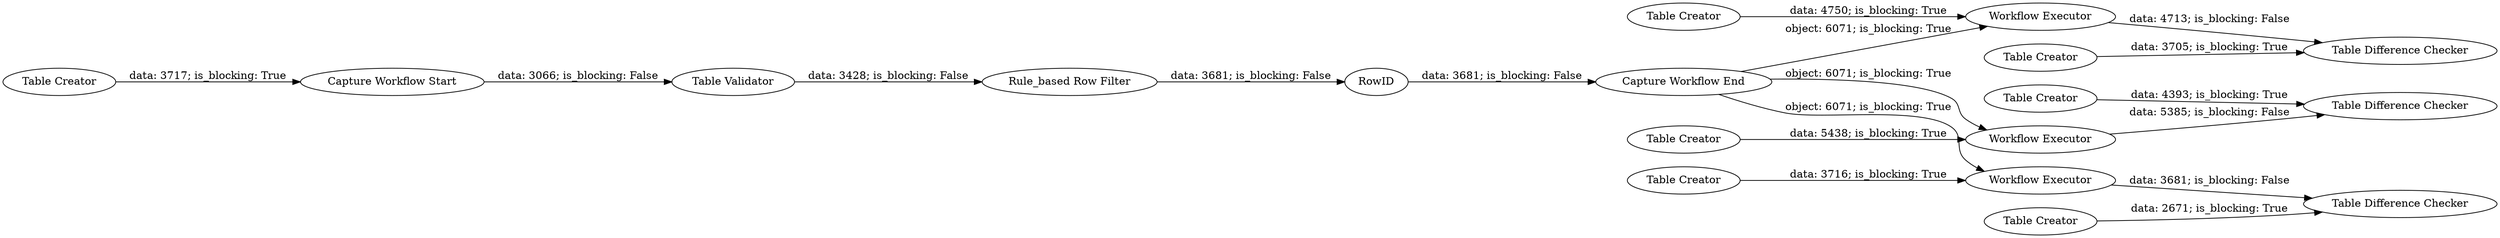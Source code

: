 digraph {
	"3888152913077269727_4" [label="Table Creator"]
	"3888152913077269727_8" [label="Table Creator"]
	"3888152913077269727_17" [label="Rule_based Row Filter"]
	"3888152913077269727_5" [label="Capture Workflow Start"]
	"3888152913077269727_15" [label="Workflow Executor"]
	"3888152913077269727_19" [label="Table Creator"]
	"3888152913077269727_2" [label="Capture Workflow End"]
	"3888152913077269727_21" [label="Table Difference Checker"]
	"3888152913077269727_16" [label="Table Creator"]
	"3888152913077269727_20" [label="Workflow Executor"]
	"3888152913077269727_12" [label="Table Validator"]
	"3888152913077269727_18" [label=RowID]
	"3888152913077269727_22" [label="Table Creator"]
	"3888152913077269727_9" [label="Table Difference Checker"]
	"3888152913077269727_3" [label="Workflow Executor"]
	"3888152913077269727_13" [label="Table Difference Checker"]
	"3888152913077269727_14" [label="Table Creator"]
	"3888152913077269727_10" [label="Table Creator"]
	"3888152913077269727_14" -> "3888152913077269727_13" [label="data: 3705; is_blocking: True"]
	"3888152913077269727_2" -> "3888152913077269727_15" [label="object: 6071; is_blocking: True"]
	"3888152913077269727_19" -> "3888152913077269727_21" [label="data: 4393; is_blocking: True"]
	"3888152913077269727_15" -> "3888152913077269727_13" [label="data: 4713; is_blocking: False"]
	"3888152913077269727_5" -> "3888152913077269727_12" [label="data: 3066; is_blocking: False"]
	"3888152913077269727_2" -> "3888152913077269727_3" [label="object: 6071; is_blocking: True"]
	"3888152913077269727_12" -> "3888152913077269727_17" [label="data: 3428; is_blocking: False"]
	"3888152913077269727_2" -> "3888152913077269727_20" [label="object: 6071; is_blocking: True"]
	"3888152913077269727_4" -> "3888152913077269727_5" [label="data: 3717; is_blocking: True"]
	"3888152913077269727_16" -> "3888152913077269727_15" [label="data: 4750; is_blocking: True"]
	"3888152913077269727_10" -> "3888152913077269727_9" [label="data: 2671; is_blocking: True"]
	"3888152913077269727_8" -> "3888152913077269727_3" [label="data: 3716; is_blocking: True"]
	"3888152913077269727_18" -> "3888152913077269727_2" [label="data: 3681; is_blocking: False"]
	"3888152913077269727_3" -> "3888152913077269727_9" [label="data: 3681; is_blocking: False"]
	"3888152913077269727_22" -> "3888152913077269727_20" [label="data: 5438; is_blocking: True"]
	"3888152913077269727_20" -> "3888152913077269727_21" [label="data: 5385; is_blocking: False"]
	"3888152913077269727_17" -> "3888152913077269727_18" [label="data: 3681; is_blocking: False"]
	rankdir=LR
}
